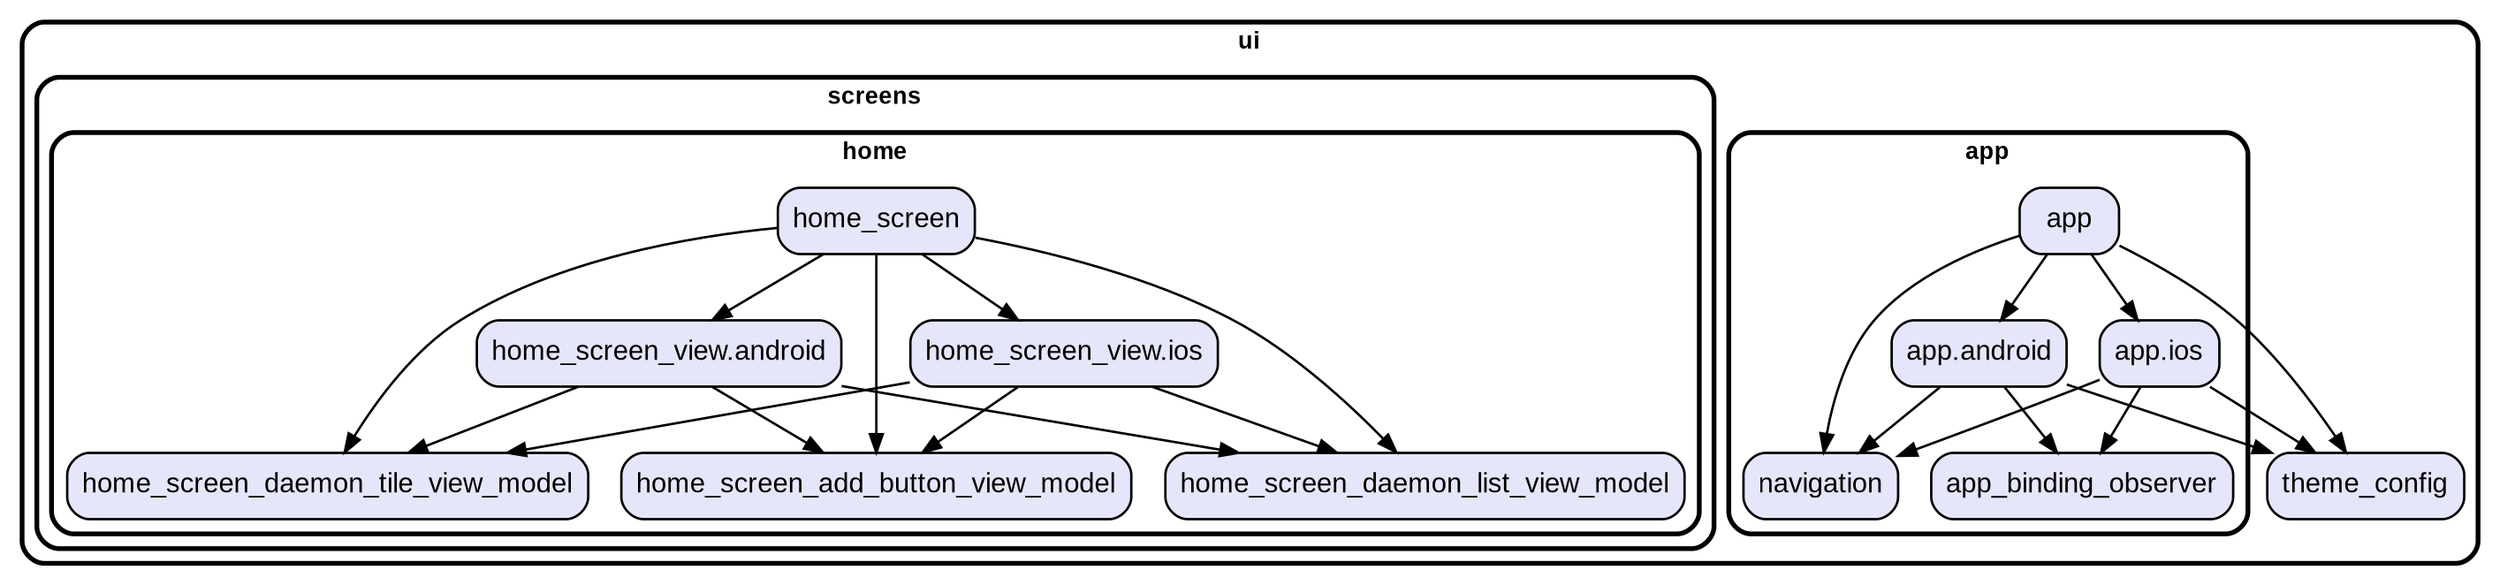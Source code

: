 digraph "" {
  graph [style=rounded fontname="Arial Black" fontsize=13 penwidth=2.6];
  node [shape=rect style="filled,rounded" fontname=Arial fontsize=15 fillcolor=Lavender penwidth=1.3];
  edge [penwidth=1.3];
  "/app/app.android.dart" [label="app.android"];
  "/app/app_binding_observer.dart" [label="app_binding_observer"];
  "/app/app.ios.dart" [label="app.ios"];
  "/app/navigation.dart" [label="navigation"];
  "/app/app.dart" [label="app"];
  "/screens/home/home_screen_add_button_view_model.dart" [label="home_screen_add_button_view_model"];
  "/screens/home/home_screen_view.android.dart" [label="home_screen_view.android"];
  "/screens/home/home_screen_view.ios.dart" [label="home_screen_view.ios"];
  "/screens/home/home_screen_daemon_tile_view_model.dart" [label="home_screen_daemon_tile_view_model"];
  "/screens/home/home_screen_daemon_list_view_model.dart" [label="home_screen_daemon_list_view_model"];
  "/screens/home/home_screen.dart" [label="home_screen"];
  "/theme_config.dart" [label="theme_config"];
  subgraph "cluster~" {
    label="ui";
    "/theme_config.dart";
    subgraph "cluster~/app" {
      label="app";
      "/app/app.android.dart";
      "/app/app_binding_observer.dart";
      "/app/app.ios.dart";
      "/app/navigation.dart";
      "/app/app.dart";
    }
    subgraph "cluster~/screens" {
      label="screens";
      subgraph "cluster~/screens/home" {
        label="home";
        "/screens/home/home_screen_add_button_view_model.dart";
        "/screens/home/home_screen_view.android.dart";
        "/screens/home/home_screen_view.ios.dart";
        "/screens/home/home_screen_daemon_tile_view_model.dart";
        "/screens/home/home_screen_daemon_list_view_model.dart";
        "/screens/home/home_screen.dart";
      }
    }
  }
  "/app/app.android.dart" -> "/app/app_binding_observer.dart";
  "/app/app.android.dart" -> "/app/navigation.dart";
  "/app/app.android.dart" -> "/theme_config.dart";
  "/app/app.ios.dart" -> "/app/app_binding_observer.dart";
  "/app/app.ios.dart" -> "/app/navigation.dart";
  "/app/app.ios.dart" -> "/theme_config.dart";
  "/app/app.dart" -> "/app/app.android.dart";
  "/app/app.dart" -> "/app/app.ios.dart";
  "/app/app.dart" -> "/app/navigation.dart";
  "/app/app.dart" -> "/theme_config.dart";
  "/screens/home/home_screen_view.android.dart" -> "/screens/home/home_screen_add_button_view_model.dart";
  "/screens/home/home_screen_view.android.dart" -> "/screens/home/home_screen_daemon_tile_view_model.dart";
  "/screens/home/home_screen_view.android.dart" -> "/screens/home/home_screen_daemon_list_view_model.dart";
  "/screens/home/home_screen_view.ios.dart" -> "/screens/home/home_screen_add_button_view_model.dart";
  "/screens/home/home_screen_view.ios.dart" -> "/screens/home/home_screen_daemon_tile_view_model.dart";
  "/screens/home/home_screen_view.ios.dart" -> "/screens/home/home_screen_daemon_list_view_model.dart";
  "/screens/home/home_screen.dart" -> "/screens/home/home_screen_add_button_view_model.dart";
  "/screens/home/home_screen.dart" -> "/screens/home/home_screen_daemon_list_view_model.dart";
  "/screens/home/home_screen.dart" -> "/screens/home/home_screen_daemon_tile_view_model.dart";
  "/screens/home/home_screen.dart" -> "/screens/home/home_screen_view.android.dart";
  "/screens/home/home_screen.dart" -> "/screens/home/home_screen_view.ios.dart";
}
